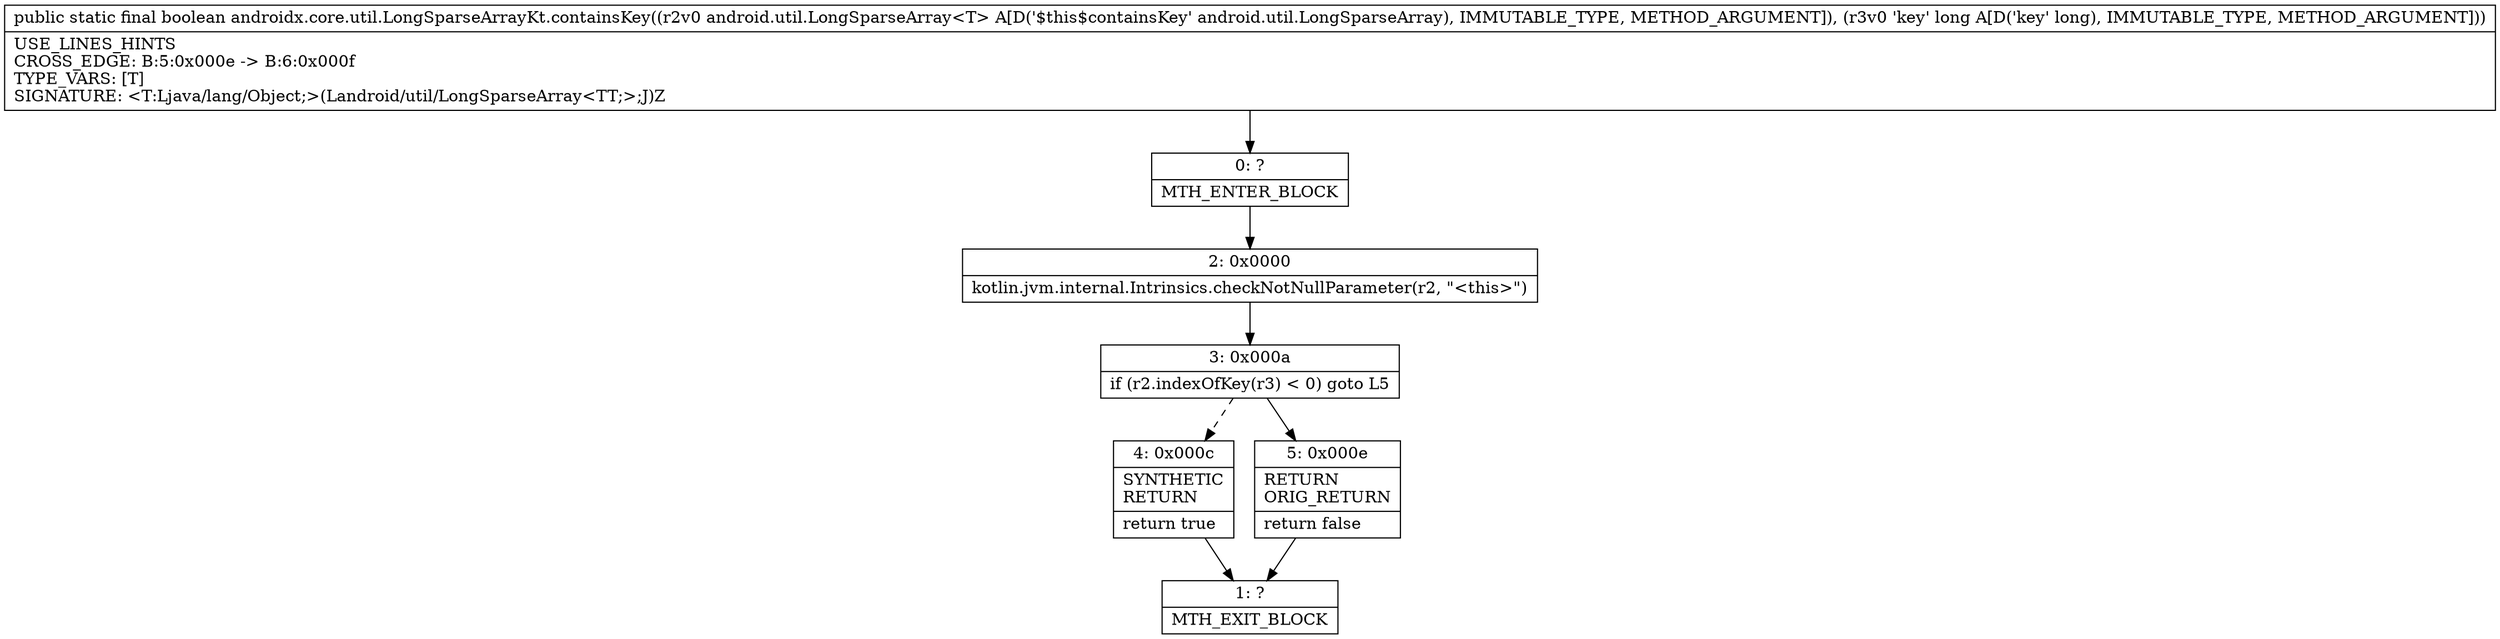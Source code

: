 digraph "CFG forandroidx.core.util.LongSparseArrayKt.containsKey(Landroid\/util\/LongSparseArray;J)Z" {
Node_0 [shape=record,label="{0\:\ ?|MTH_ENTER_BLOCK\l}"];
Node_2 [shape=record,label="{2\:\ 0x0000|kotlin.jvm.internal.Intrinsics.checkNotNullParameter(r2, \"\<this\>\")\l}"];
Node_3 [shape=record,label="{3\:\ 0x000a|if (r2.indexOfKey(r3) \< 0) goto L5\l}"];
Node_4 [shape=record,label="{4\:\ 0x000c|SYNTHETIC\lRETURN\l|return true\l}"];
Node_1 [shape=record,label="{1\:\ ?|MTH_EXIT_BLOCK\l}"];
Node_5 [shape=record,label="{5\:\ 0x000e|RETURN\lORIG_RETURN\l|return false\l}"];
MethodNode[shape=record,label="{public static final boolean androidx.core.util.LongSparseArrayKt.containsKey((r2v0 android.util.LongSparseArray\<T\> A[D('$this$containsKey' android.util.LongSparseArray), IMMUTABLE_TYPE, METHOD_ARGUMENT]), (r3v0 'key' long A[D('key' long), IMMUTABLE_TYPE, METHOD_ARGUMENT]))  | USE_LINES_HINTS\lCROSS_EDGE: B:5:0x000e \-\> B:6:0x000f\lTYPE_VARS: [T]\lSIGNATURE: \<T:Ljava\/lang\/Object;\>(Landroid\/util\/LongSparseArray\<TT;\>;J)Z\l}"];
MethodNode -> Node_0;Node_0 -> Node_2;
Node_2 -> Node_3;
Node_3 -> Node_4[style=dashed];
Node_3 -> Node_5;
Node_4 -> Node_1;
Node_5 -> Node_1;
}

